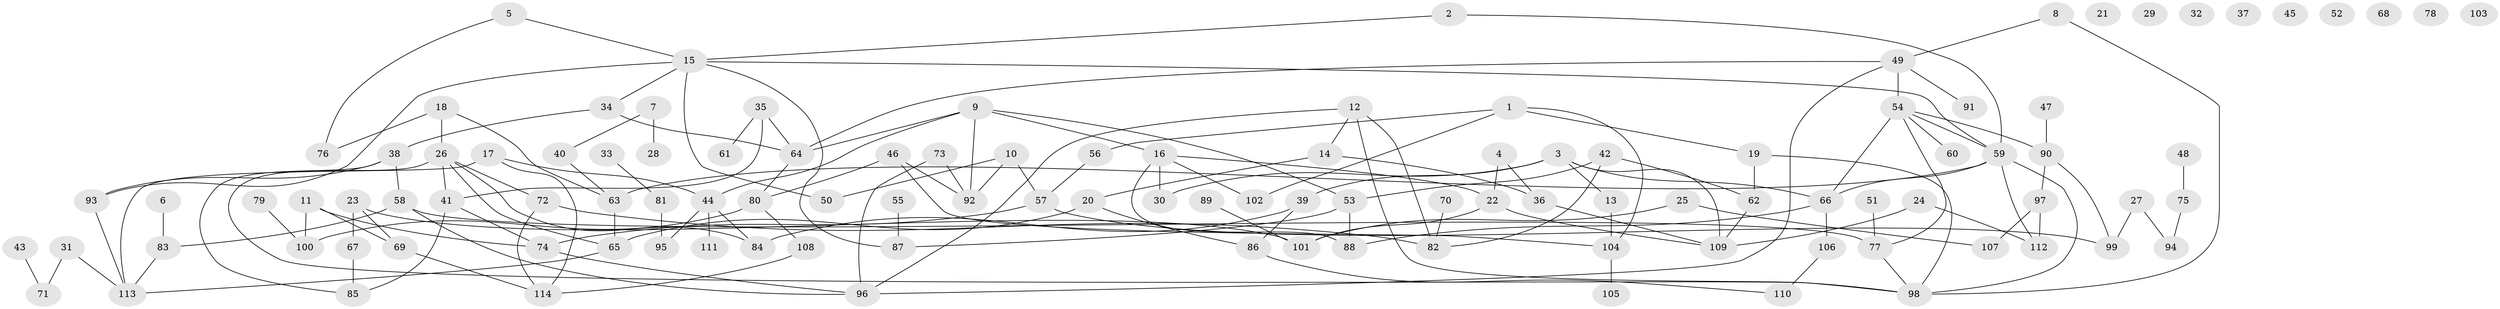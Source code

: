 // coarse degree distribution, {5: 0.14285714285714285, 6: 0.05194805194805195, 3: 0.11688311688311688, 2: 0.22077922077922077, 1: 0.15584415584415584, 8: 0.03896103896103896, 4: 0.1038961038961039, 7: 0.05194805194805195, 0: 0.11688311688311688}
// Generated by graph-tools (version 1.1) at 2025/23/03/03/25 07:23:28]
// undirected, 114 vertices, 156 edges
graph export_dot {
graph [start="1"]
  node [color=gray90,style=filled];
  1;
  2;
  3;
  4;
  5;
  6;
  7;
  8;
  9;
  10;
  11;
  12;
  13;
  14;
  15;
  16;
  17;
  18;
  19;
  20;
  21;
  22;
  23;
  24;
  25;
  26;
  27;
  28;
  29;
  30;
  31;
  32;
  33;
  34;
  35;
  36;
  37;
  38;
  39;
  40;
  41;
  42;
  43;
  44;
  45;
  46;
  47;
  48;
  49;
  50;
  51;
  52;
  53;
  54;
  55;
  56;
  57;
  58;
  59;
  60;
  61;
  62;
  63;
  64;
  65;
  66;
  67;
  68;
  69;
  70;
  71;
  72;
  73;
  74;
  75;
  76;
  77;
  78;
  79;
  80;
  81;
  82;
  83;
  84;
  85;
  86;
  87;
  88;
  89;
  90;
  91;
  92;
  93;
  94;
  95;
  96;
  97;
  98;
  99;
  100;
  101;
  102;
  103;
  104;
  105;
  106;
  107;
  108;
  109;
  110;
  111;
  112;
  113;
  114;
  1 -- 19;
  1 -- 56;
  1 -- 102;
  1 -- 104;
  2 -- 15;
  2 -- 59;
  3 -- 13;
  3 -- 30;
  3 -- 39;
  3 -- 66;
  3 -- 109;
  4 -- 22;
  4 -- 36;
  5 -- 15;
  5 -- 76;
  6 -- 83;
  7 -- 28;
  7 -- 40;
  8 -- 49;
  8 -- 98;
  9 -- 16;
  9 -- 44;
  9 -- 53;
  9 -- 64;
  9 -- 92;
  10 -- 50;
  10 -- 57;
  10 -- 92;
  11 -- 69;
  11 -- 74;
  11 -- 100;
  12 -- 14;
  12 -- 82;
  12 -- 96;
  12 -- 98;
  13 -- 104;
  14 -- 20;
  14 -- 36;
  15 -- 34;
  15 -- 50;
  15 -- 59;
  15 -- 87;
  15 -- 93;
  16 -- 22;
  16 -- 30;
  16 -- 88;
  16 -- 102;
  17 -- 44;
  17 -- 113;
  17 -- 114;
  18 -- 26;
  18 -- 63;
  18 -- 76;
  19 -- 62;
  19 -- 98;
  20 -- 65;
  20 -- 86;
  22 -- 101;
  22 -- 109;
  23 -- 67;
  23 -- 69;
  23 -- 101;
  24 -- 109;
  24 -- 112;
  25 -- 101;
  25 -- 107;
  26 -- 41;
  26 -- 65;
  26 -- 72;
  26 -- 84;
  26 -- 98;
  27 -- 94;
  27 -- 99;
  31 -- 71;
  31 -- 113;
  33 -- 81;
  34 -- 38;
  34 -- 64;
  35 -- 41;
  35 -- 61;
  35 -- 64;
  36 -- 109;
  38 -- 58;
  38 -- 85;
  38 -- 93;
  39 -- 84;
  39 -- 86;
  40 -- 63;
  41 -- 74;
  41 -- 85;
  42 -- 53;
  42 -- 62;
  42 -- 82;
  43 -- 71;
  44 -- 84;
  44 -- 95;
  44 -- 111;
  46 -- 80;
  46 -- 92;
  46 -- 104;
  47 -- 90;
  48 -- 75;
  49 -- 54;
  49 -- 64;
  49 -- 91;
  49 -- 96;
  51 -- 77;
  53 -- 87;
  53 -- 88;
  54 -- 59;
  54 -- 60;
  54 -- 66;
  54 -- 77;
  54 -- 90;
  55 -- 87;
  56 -- 57;
  57 -- 74;
  57 -- 99;
  58 -- 77;
  58 -- 83;
  58 -- 96;
  59 -- 63;
  59 -- 66;
  59 -- 98;
  59 -- 112;
  62 -- 109;
  63 -- 65;
  64 -- 80;
  65 -- 113;
  66 -- 88;
  66 -- 106;
  67 -- 85;
  69 -- 114;
  70 -- 82;
  72 -- 82;
  72 -- 114;
  73 -- 92;
  73 -- 96;
  74 -- 96;
  75 -- 94;
  77 -- 98;
  79 -- 100;
  80 -- 100;
  80 -- 108;
  81 -- 95;
  83 -- 113;
  86 -- 110;
  89 -- 101;
  90 -- 97;
  90 -- 99;
  93 -- 113;
  97 -- 107;
  97 -- 112;
  104 -- 105;
  106 -- 110;
  108 -- 114;
}
